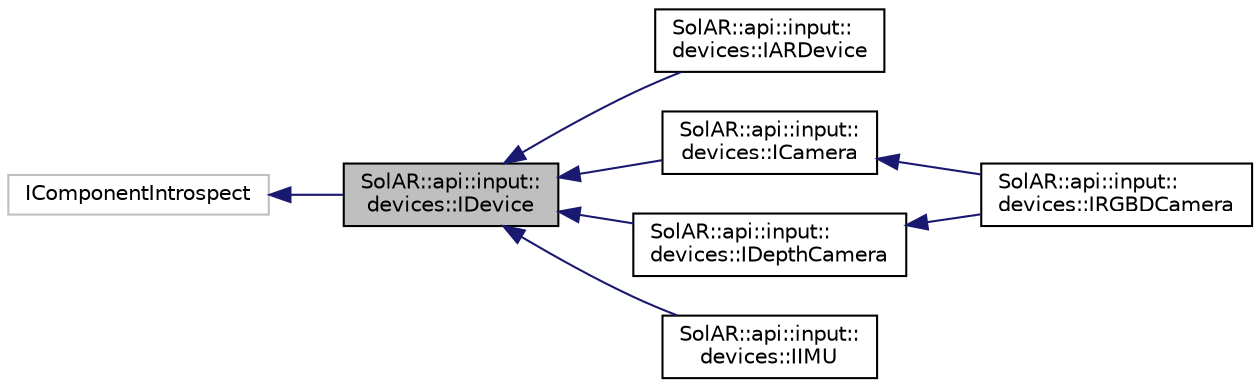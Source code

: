 digraph "SolAR::api::input::devices::IDevice"
{
  edge [fontname="Helvetica",fontsize="10",labelfontname="Helvetica",labelfontsize="10"];
  node [fontname="Helvetica",fontsize="10",shape=record];
  rankdir="LR";
  Node0 [label="SolAR::api::input::\ldevices::IDevice",height=0.2,width=0.4,color="black", fillcolor="grey75", style="filled", fontcolor="black"];
  Node1 -> Node0 [dir="back",color="midnightblue",fontsize="10",style="solid",fontname="Helvetica"];
  Node1 [label="IComponentIntrospect",height=0.2,width=0.4,color="grey75", fillcolor="white", style="filled"];
  Node0 -> Node2 [dir="back",color="midnightblue",fontsize="10",style="solid",fontname="Helvetica"];
  Node2 [label="SolAR::api::input::\ldevices::IARDevice",height=0.2,width=0.4,color="black", fillcolor="white", style="filled",URL="$class_sol_a_r_1_1api_1_1input_1_1devices_1_1_i_a_r_device.html",tooltip="Retrieve synchronized sensor images and poses from an external device (ie. HoloLens). UUID: 999085e6-1d11-41a5-8cca-3daf4e02e941  "];
  Node0 -> Node3 [dir="back",color="midnightblue",fontsize="10",style="solid",fontname="Helvetica"];
  Node3 [label="SolAR::api::input::\ldevices::ICamera",height=0.2,width=0.4,color="black", fillcolor="white", style="filled",URL="$class_sol_a_r_1_1api_1_1input_1_1devices_1_1_i_camera.html",tooltip="Grabs images captured in real-time by a video camera. UUID: 5ddc7df0-8377-437f-9c81-3643f7676a5b ..."];
  Node3 -> Node4 [dir="back",color="midnightblue",fontsize="10",style="solid",fontname="Helvetica"];
  Node4 [label="SolAR::api::input::\ldevices::IRGBDCamera",height=0.2,width=0.4,color="black", fillcolor="white", style="filled",URL="$class_sol_a_r_1_1api_1_1input_1_1devices_1_1_i_r_g_b_d_camera.html",tooltip="Specify the IRGBDCamera interface class. "];
  Node0 -> Node5 [dir="back",color="midnightblue",fontsize="10",style="solid",fontname="Helvetica"];
  Node5 [label="SolAR::api::input::\ldevices::IDepthCamera",height=0.2,width=0.4,color="black", fillcolor="white", style="filled",URL="$class_sol_a_r_1_1api_1_1input_1_1devices_1_1_i_depth_camera.html",tooltip="Specify the IDepthCamera interface class. "];
  Node5 -> Node4 [dir="back",color="midnightblue",fontsize="10",style="solid",fontname="Helvetica"];
  Node0 -> Node6 [dir="back",color="midnightblue",fontsize="10",style="solid",fontname="Helvetica"];
  Node6 [label="SolAR::api::input::\ldevices::IIMU",height=0.2,width=0.4,color="black", fillcolor="white", style="filled",URL="$class_sol_a_r_1_1api_1_1input_1_1devices_1_1_i_i_m_u.html",tooltip="Get access to the data of an IMU.  UUID: 9940fa48-10cf-11e8-b642-0ed5f89f718b "];
}
